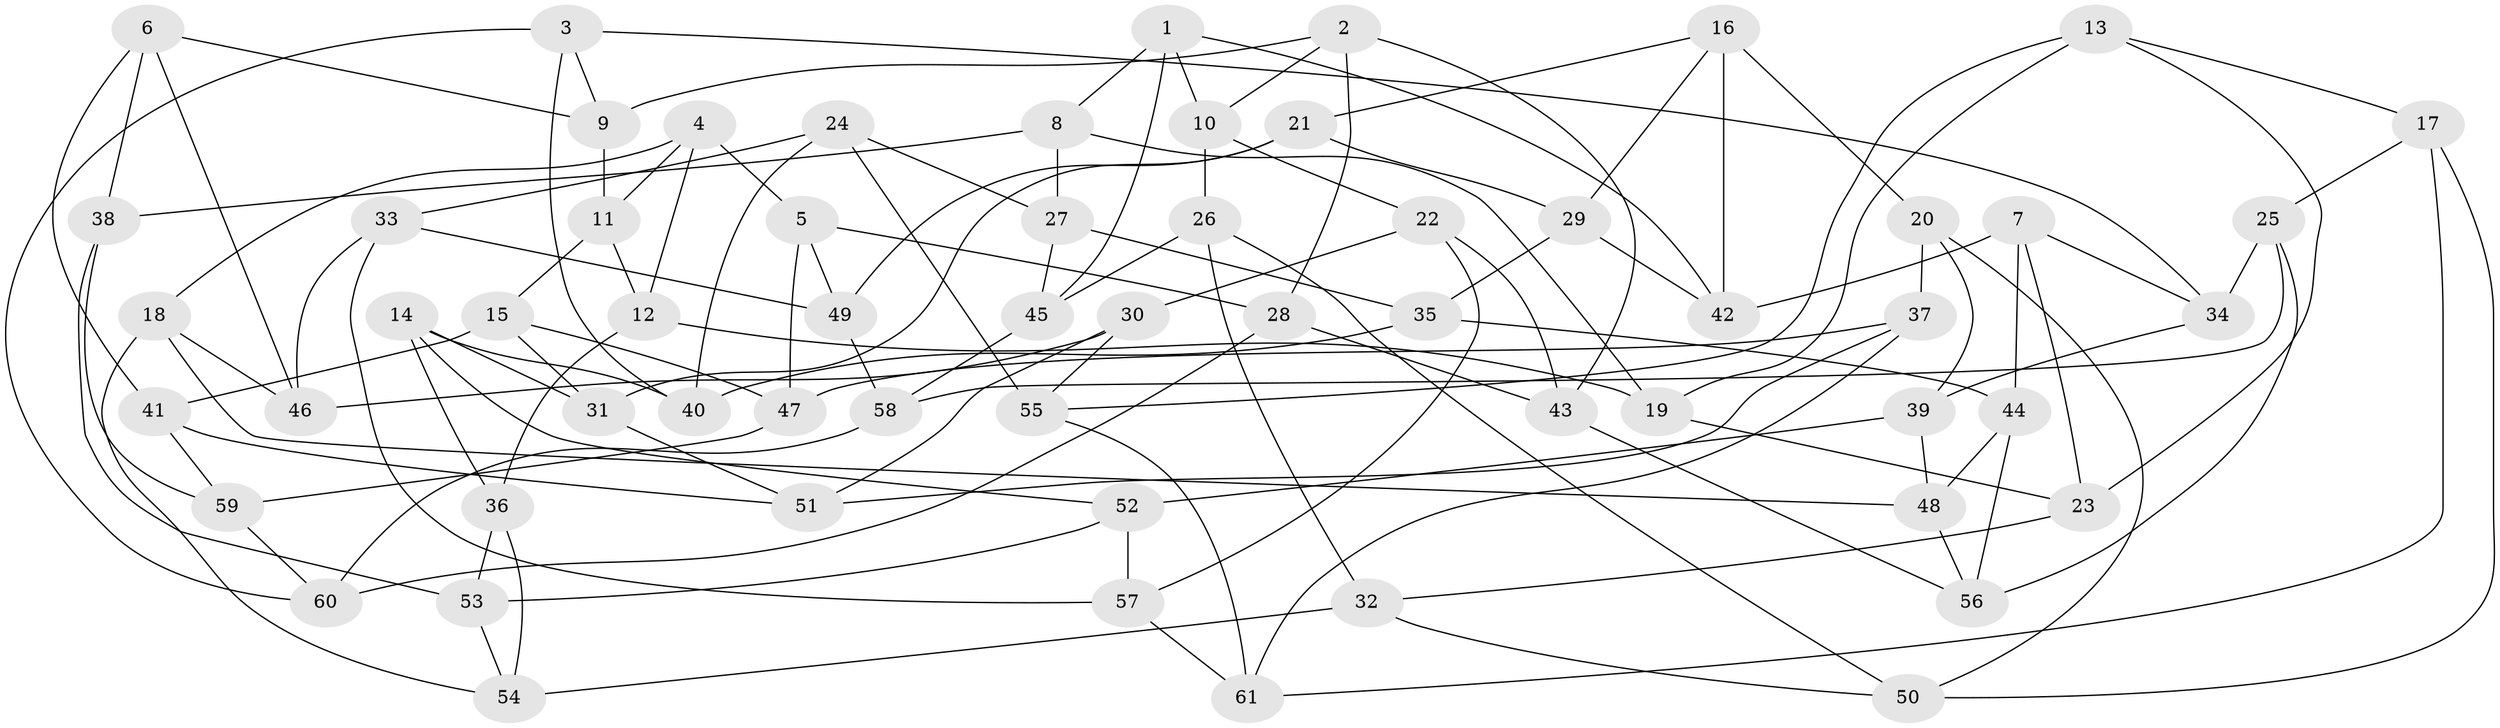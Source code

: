 // Generated by graph-tools (version 1.1) at 2025/58/03/09/25 04:58:31]
// undirected, 61 vertices, 122 edges
graph export_dot {
graph [start="1"]
  node [color=gray90,style=filled];
  1;
  2;
  3;
  4;
  5;
  6;
  7;
  8;
  9;
  10;
  11;
  12;
  13;
  14;
  15;
  16;
  17;
  18;
  19;
  20;
  21;
  22;
  23;
  24;
  25;
  26;
  27;
  28;
  29;
  30;
  31;
  32;
  33;
  34;
  35;
  36;
  37;
  38;
  39;
  40;
  41;
  42;
  43;
  44;
  45;
  46;
  47;
  48;
  49;
  50;
  51;
  52;
  53;
  54;
  55;
  56;
  57;
  58;
  59;
  60;
  61;
  1 -- 42;
  1 -- 10;
  1 -- 45;
  1 -- 8;
  2 -- 28;
  2 -- 43;
  2 -- 9;
  2 -- 10;
  3 -- 9;
  3 -- 60;
  3 -- 40;
  3 -- 34;
  4 -- 11;
  4 -- 12;
  4 -- 18;
  4 -- 5;
  5 -- 47;
  5 -- 49;
  5 -- 28;
  6 -- 41;
  6 -- 38;
  6 -- 46;
  6 -- 9;
  7 -- 44;
  7 -- 34;
  7 -- 23;
  7 -- 42;
  8 -- 27;
  8 -- 38;
  8 -- 19;
  9 -- 11;
  10 -- 22;
  10 -- 26;
  11 -- 12;
  11 -- 15;
  12 -- 19;
  12 -- 36;
  13 -- 55;
  13 -- 17;
  13 -- 19;
  13 -- 23;
  14 -- 31;
  14 -- 52;
  14 -- 40;
  14 -- 36;
  15 -- 47;
  15 -- 31;
  15 -- 41;
  16 -- 29;
  16 -- 20;
  16 -- 21;
  16 -- 42;
  17 -- 61;
  17 -- 50;
  17 -- 25;
  18 -- 54;
  18 -- 46;
  18 -- 48;
  19 -- 23;
  20 -- 50;
  20 -- 39;
  20 -- 37;
  21 -- 31;
  21 -- 49;
  21 -- 29;
  22 -- 43;
  22 -- 57;
  22 -- 30;
  23 -- 32;
  24 -- 33;
  24 -- 40;
  24 -- 55;
  24 -- 27;
  25 -- 58;
  25 -- 56;
  25 -- 34;
  26 -- 50;
  26 -- 45;
  26 -- 32;
  27 -- 35;
  27 -- 45;
  28 -- 43;
  28 -- 60;
  29 -- 35;
  29 -- 42;
  30 -- 51;
  30 -- 46;
  30 -- 55;
  31 -- 51;
  32 -- 54;
  32 -- 50;
  33 -- 57;
  33 -- 49;
  33 -- 46;
  34 -- 39;
  35 -- 40;
  35 -- 44;
  36 -- 54;
  36 -- 53;
  37 -- 47;
  37 -- 61;
  37 -- 51;
  38 -- 59;
  38 -- 53;
  39 -- 48;
  39 -- 52;
  41 -- 51;
  41 -- 59;
  43 -- 56;
  44 -- 48;
  44 -- 56;
  45 -- 58;
  47 -- 59;
  48 -- 56;
  49 -- 58;
  52 -- 53;
  52 -- 57;
  53 -- 54;
  55 -- 61;
  57 -- 61;
  58 -- 60;
  59 -- 60;
}
